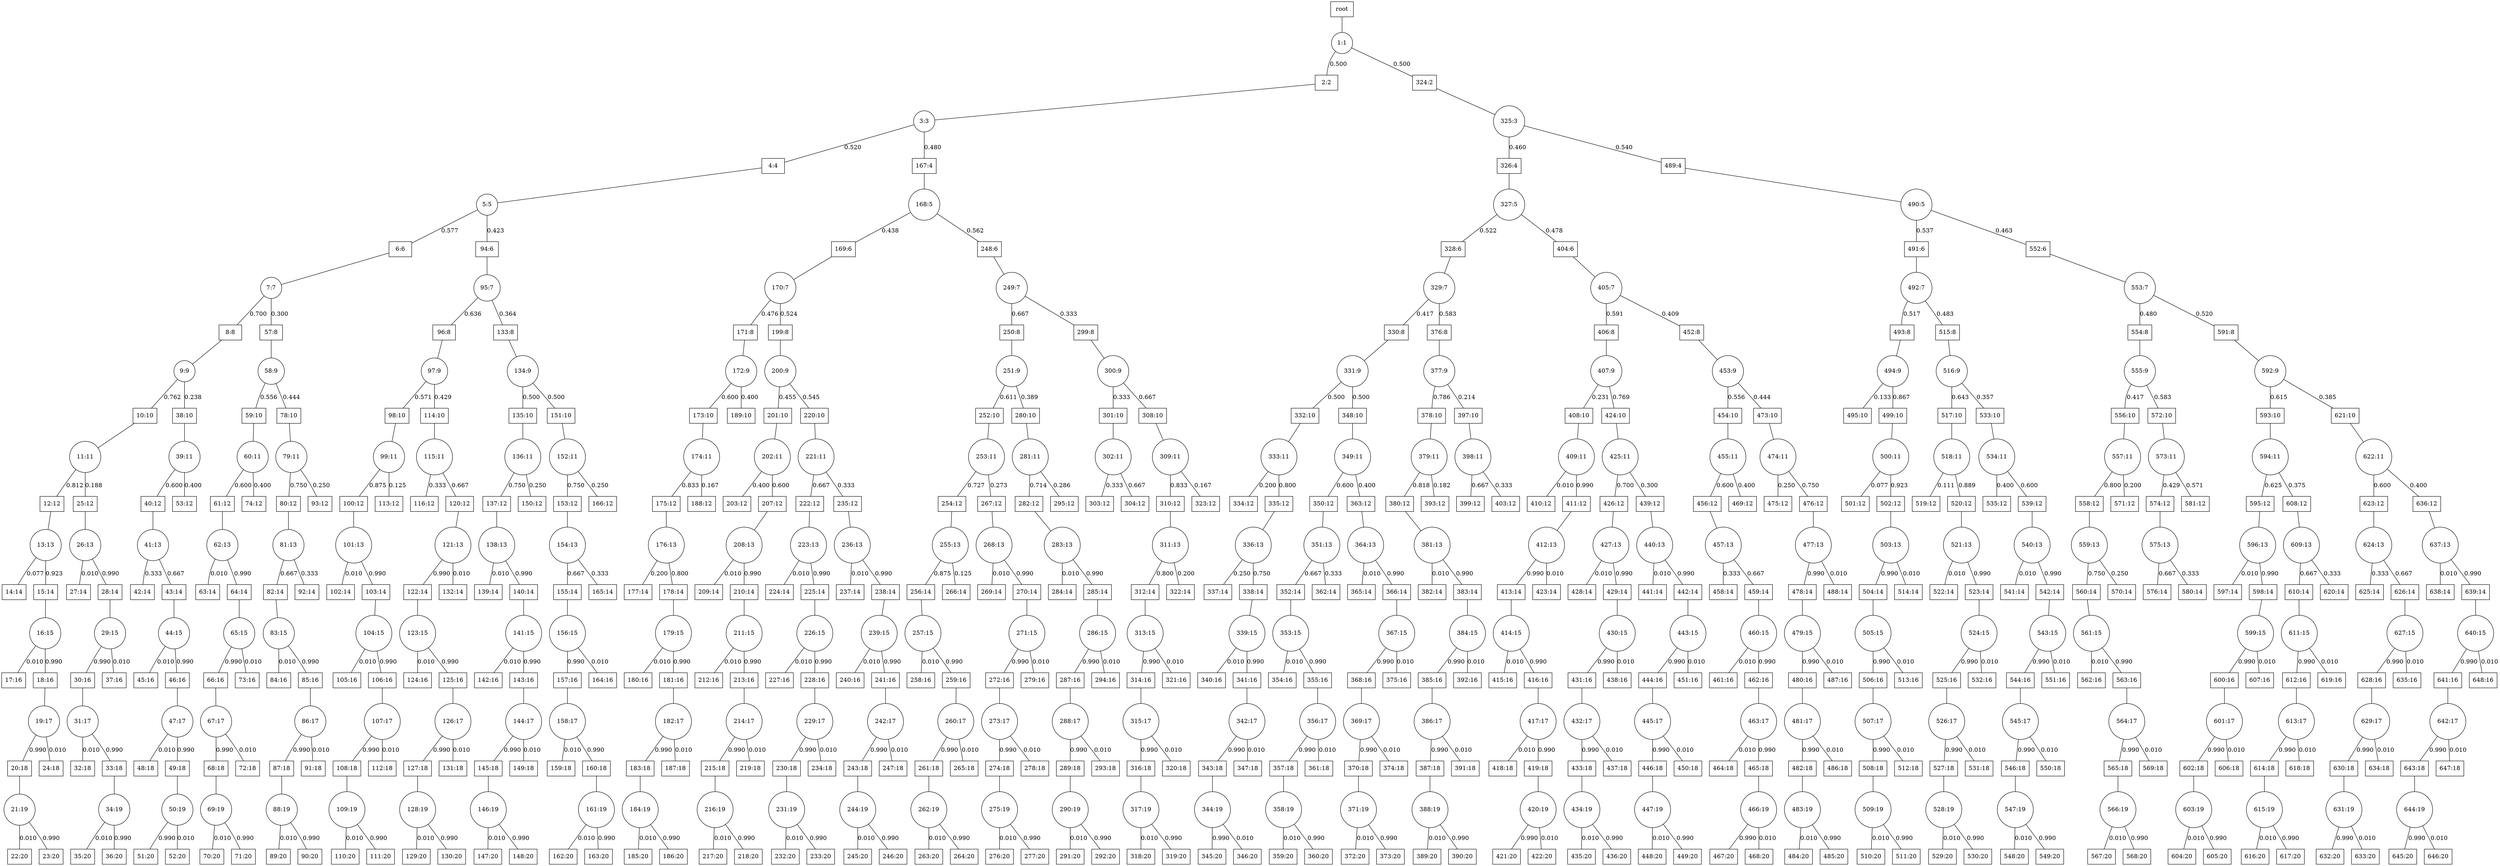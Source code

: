 graph G {
splines=true;
0 [shape=box, label = "root" ]
0--1;
1 [shape=circle, label="1:1"]
1--2[label = 0.500, labelangle=110];
2 [shape=box, label="2:2"]
2--3;
3 [shape=circle, label="3:3"]
3--4[label = 0.520, labelangle=110];
4 [shape=box, label="4:4"]
4--5;
5 [shape=circle, label="5:5"]
5--6[label = 0.577, labelangle=110];
6 [shape=box, label="6:6"]
6--7;
7 [shape=circle, label="7:7"]
7--8[label = 0.700, labelangle=110];
8 [shape=box, label="8:8"]
8--9;
9 [shape=circle, label="9:9"]
9--10[label = 0.762, labelangle=110];
10 [shape=box, label="10:10"]
10--11;
11 [shape=circle, label="11:11"]
11--12[label = 0.812, labelangle=110];
12 [shape=box, label="12:12"]
12--13;
13 [shape=circle, label="13:13"]
13--14[label = 0.077, labelangle=110];
14 [shape=box, label="14:14"]
13--15[label = 0.923, labelangle=110];
15 [shape=box, label="15:14"]
15--16;
16 [shape=circle, label="16:15"]
16--17[label = 0.010, labelangle=110];
17 [shape=box, label="17:16"]
16--18[label = 0.990, labelangle=110];
18 [shape=box, label="18:16"]
18--19;
19 [shape=circle, label="19:17"]
19--20[label = 0.990, labelangle=110];
20 [shape=box, label="20:18"]
20--21;
21 [shape=circle, label="21:19"]
21--22[label = 0.010, labelangle=110];
22 [shape=box, label="22:20"]
21--23[label = 0.990, labelangle=110];
23 [shape=box, label="23:20"]
19--24[label = 0.010, labelangle=110];
24 [shape=box, label="24:18"]
11--25[label = 0.188, labelangle=110];
25 [shape=box, label="25:12"]
25--26;
26 [shape=circle, label="26:13"]
26--27[label = 0.010, labelangle=110];
27 [shape=box, label="27:14"]
26--28[label = 0.990, labelangle=110];
28 [shape=box, label="28:14"]
28--29;
29 [shape=circle, label="29:15"]
29--30[label = 0.990, labelangle=110];
30 [shape=box, label="30:16"]
30--31;
31 [shape=circle, label="31:17"]
31--32[label = 0.010, labelangle=110];
32 [shape=box, label="32:18"]
31--33[label = 0.990, labelangle=110];
33 [shape=box, label="33:18"]
33--34;
34 [shape=circle, label="34:19"]
34--35[label = 0.010, labelangle=110];
35 [shape=box, label="35:20"]
34--36[label = 0.990, labelangle=110];
36 [shape=box, label="36:20"]
29--37[label = 0.010, labelangle=110];
37 [shape=box, label="37:16"]
9--38[label = 0.238, labelangle=110];
38 [shape=box, label="38:10"]
38--39;
39 [shape=circle, label="39:11"]
39--40[label = 0.600, labelangle=110];
40 [shape=box, label="40:12"]
40--41;
41 [shape=circle, label="41:13"]
41--42[label = 0.333, labelangle=110];
42 [shape=box, label="42:14"]
41--43[label = 0.667, labelangle=110];
43 [shape=box, label="43:14"]
43--44;
44 [shape=circle, label="44:15"]
44--45[label = 0.010, labelangle=110];
45 [shape=box, label="45:16"]
44--46[label = 0.990, labelangle=110];
46 [shape=box, label="46:16"]
46--47;
47 [shape=circle, label="47:17"]
47--48[label = 0.010, labelangle=110];
48 [shape=box, label="48:18"]
47--49[label = 0.990, labelangle=110];
49 [shape=box, label="49:18"]
49--50;
50 [shape=circle, label="50:19"]
50--51[label = 0.990, labelangle=110];
51 [shape=box, label="51:20"]
50--52[label = 0.010, labelangle=110];
52 [shape=box, label="52:20"]
39--53[label = 0.400, labelangle=110];
53 [shape=box, label="53:12"]
7--57[label = 0.300, labelangle=110];
57 [shape=box, label="57:8"]
57--58;
58 [shape=circle, label="58:9"]
58--59[label = 0.556, labelangle=110];
59 [shape=box, label="59:10"]
59--60;
60 [shape=circle, label="60:11"]
60--61[label = 0.600, labelangle=110];
61 [shape=box, label="61:12"]
61--62;
62 [shape=circle, label="62:13"]
62--63[label = 0.010, labelangle=110];
63 [shape=box, label="63:14"]
62--64[label = 0.990, labelangle=110];
64 [shape=box, label="64:14"]
64--65;
65 [shape=circle, label="65:15"]
65--66[label = 0.990, labelangle=110];
66 [shape=box, label="66:16"]
66--67;
67 [shape=circle, label="67:17"]
67--68[label = 0.990, labelangle=110];
68 [shape=box, label="68:18"]
68--69;
69 [shape=circle, label="69:19"]
69--70[label = 0.010, labelangle=110];
70 [shape=box, label="70:20"]
69--71[label = 0.990, labelangle=110];
71 [shape=box, label="71:20"]
67--72[label = 0.010, labelangle=110];
72 [shape=box, label="72:18"]
65--73[label = 0.010, labelangle=110];
73 [shape=box, label="73:16"]
60--74[label = 0.400, labelangle=110];
74 [shape=box, label="74:12"]
58--78[label = 0.444, labelangle=110];
78 [shape=box, label="78:10"]
78--79;
79 [shape=circle, label="79:11"]
79--80[label = 0.750, labelangle=110];
80 [shape=box, label="80:12"]
80--81;
81 [shape=circle, label="81:13"]
81--82[label = 0.667, labelangle=110];
82 [shape=box, label="82:14"]
82--83;
83 [shape=circle, label="83:15"]
83--84[label = 0.010, labelangle=110];
84 [shape=box, label="84:16"]
83--85[label = 0.990, labelangle=110];
85 [shape=box, label="85:16"]
85--86;
86 [shape=circle, label="86:17"]
86--87[label = 0.990, labelangle=110];
87 [shape=box, label="87:18"]
87--88;
88 [shape=circle, label="88:19"]
88--89[label = 0.010, labelangle=110];
89 [shape=box, label="89:20"]
88--90[label = 0.990, labelangle=110];
90 [shape=box, label="90:20"]
86--91[label = 0.010, labelangle=110];
91 [shape=box, label="91:18"]
81--92[label = 0.333, labelangle=110];
92 [shape=box, label="92:14"]
79--93[label = 0.250, labelangle=110];
93 [shape=box, label="93:12"]
5--94[label = 0.423, labelangle=110];
94 [shape=box, label="94:6"]
94--95;
95 [shape=circle, label="95:7"]
95--96[label = 0.636, labelangle=110];
96 [shape=box, label="96:8"]
96--97;
97 [shape=circle, label="97:9"]
97--98[label = 0.571, labelangle=110];
98 [shape=box, label="98:10"]
98--99;
99 [shape=circle, label="99:11"]
99--100[label = 0.875, labelangle=110];
100 [shape=box, label="100:12"]
100--101;
101 [shape=circle, label="101:13"]
101--102[label = 0.010, labelangle=110];
102 [shape=box, label="102:14"]
101--103[label = 0.990, labelangle=110];
103 [shape=box, label="103:14"]
103--104;
104 [shape=circle, label="104:15"]
104--105[label = 0.010, labelangle=110];
105 [shape=box, label="105:16"]
104--106[label = 0.990, labelangle=110];
106 [shape=box, label="106:16"]
106--107;
107 [shape=circle, label="107:17"]
107--108[label = 0.990, labelangle=110];
108 [shape=box, label="108:18"]
108--109;
109 [shape=circle, label="109:19"]
109--110[label = 0.010, labelangle=110];
110 [shape=box, label="110:20"]
109--111[label = 0.990, labelangle=110];
111 [shape=box, label="111:20"]
107--112[label = 0.010, labelangle=110];
112 [shape=box, label="112:18"]
99--113[label = 0.125, labelangle=110];
113 [shape=box, label="113:12"]
97--114[label = 0.429, labelangle=110];
114 [shape=box, label="114:10"]
114--115;
115 [shape=circle, label="115:11"]
115--116[label = 0.333, labelangle=110];
116 [shape=box, label="116:12"]
115--120[label = 0.667, labelangle=110];
120 [shape=box, label="120:12"]
120--121;
121 [shape=circle, label="121:13"]
121--122[label = 0.990, labelangle=110];
122 [shape=box, label="122:14"]
122--123;
123 [shape=circle, label="123:15"]
123--124[label = 0.010, labelangle=110];
124 [shape=box, label="124:16"]
123--125[label = 0.990, labelangle=110];
125 [shape=box, label="125:16"]
125--126;
126 [shape=circle, label="126:17"]
126--127[label = 0.990, labelangle=110];
127 [shape=box, label="127:18"]
127--128;
128 [shape=circle, label="128:19"]
128--129[label = 0.010, labelangle=110];
129 [shape=box, label="129:20"]
128--130[label = 0.990, labelangle=110];
130 [shape=box, label="130:20"]
126--131[label = 0.010, labelangle=110];
131 [shape=box, label="131:18"]
121--132[label = 0.010, labelangle=110];
132 [shape=box, label="132:14"]
95--133[label = 0.364, labelangle=110];
133 [shape=box, label="133:8"]
133--134;
134 [shape=circle, label="134:9"]
134--135[label = 0.500, labelangle=110];
135 [shape=box, label="135:10"]
135--136;
136 [shape=circle, label="136:11"]
136--137[label = 0.750, labelangle=110];
137 [shape=box, label="137:12"]
137--138;
138 [shape=circle, label="138:13"]
138--139[label = 0.010, labelangle=110];
139 [shape=box, label="139:14"]
138--140[label = 0.990, labelangle=110];
140 [shape=box, label="140:14"]
140--141;
141 [shape=circle, label="141:15"]
141--142[label = 0.010, labelangle=110];
142 [shape=box, label="142:16"]
141--143[label = 0.990, labelangle=110];
143 [shape=box, label="143:16"]
143--144;
144 [shape=circle, label="144:17"]
144--145[label = 0.990, labelangle=110];
145 [shape=box, label="145:18"]
145--146;
146 [shape=circle, label="146:19"]
146--147[label = 0.010, labelangle=110];
147 [shape=box, label="147:20"]
146--148[label = 0.990, labelangle=110];
148 [shape=box, label="148:20"]
144--149[label = 0.010, labelangle=110];
149 [shape=box, label="149:18"]
136--150[label = 0.250, labelangle=110];
150 [shape=box, label="150:12"]
134--151[label = 0.500, labelangle=110];
151 [shape=box, label="151:10"]
151--152;
152 [shape=circle, label="152:11"]
152--153[label = 0.750, labelangle=110];
153 [shape=box, label="153:12"]
153--154;
154 [shape=circle, label="154:13"]
154--155[label = 0.667, labelangle=110];
155 [shape=box, label="155:14"]
155--156;
156 [shape=circle, label="156:15"]
156--157[label = 0.990, labelangle=110];
157 [shape=box, label="157:16"]
157--158;
158 [shape=circle, label="158:17"]
158--159[label = 0.010, labelangle=110];
159 [shape=box, label="159:18"]
158--160[label = 0.990, labelangle=110];
160 [shape=box, label="160:18"]
160--161;
161 [shape=circle, label="161:19"]
161--162[label = 0.010, labelangle=110];
162 [shape=box, label="162:20"]
161--163[label = 0.990, labelangle=110];
163 [shape=box, label="163:20"]
156--164[label = 0.010, labelangle=110];
164 [shape=box, label="164:16"]
154--165[label = 0.333, labelangle=110];
165 [shape=box, label="165:14"]
152--166[label = 0.250, labelangle=110];
166 [shape=box, label="166:12"]
3--167[label = 0.480, labelangle=110];
167 [shape=box, label="167:4"]
167--168;
168 [shape=circle, label="168:5"]
168--169[label = 0.438, labelangle=110];
169 [shape=box, label="169:6"]
169--170;
170 [shape=circle, label="170:7"]
170--171[label = 0.476, labelangle=110];
171 [shape=box, label="171:8"]
171--172;
172 [shape=circle, label="172:9"]
172--173[label = 0.600, labelangle=110];
173 [shape=box, label="173:10"]
173--174;
174 [shape=circle, label="174:11"]
174--175[label = 0.833, labelangle=110];
175 [shape=box, label="175:12"]
175--176;
176 [shape=circle, label="176:13"]
176--177[label = 0.200, labelangle=110];
177 [shape=box, label="177:14"]
176--178[label = 0.800, labelangle=110];
178 [shape=box, label="178:14"]
178--179;
179 [shape=circle, label="179:15"]
179--180[label = 0.010, labelangle=110];
180 [shape=box, label="180:16"]
179--181[label = 0.990, labelangle=110];
181 [shape=box, label="181:16"]
181--182;
182 [shape=circle, label="182:17"]
182--183[label = 0.990, labelangle=110];
183 [shape=box, label="183:18"]
183--184;
184 [shape=circle, label="184:19"]
184--185[label = 0.010, labelangle=110];
185 [shape=box, label="185:20"]
184--186[label = 0.990, labelangle=110];
186 [shape=box, label="186:20"]
182--187[label = 0.010, labelangle=110];
187 [shape=box, label="187:18"]
174--188[label = 0.167, labelangle=110];
188 [shape=box, label="188:12"]
172--189[label = 0.400, labelangle=110];
189 [shape=box, label="189:10"]
170--199[label = 0.524, labelangle=110];
199 [shape=box, label="199:8"]
199--200;
200 [shape=circle, label="200:9"]
200--201[label = 0.455, labelangle=110];
201 [shape=box, label="201:10"]
201--202;
202 [shape=circle, label="202:11"]
202--203[label = 0.400, labelangle=110];
203 [shape=box, label="203:12"]
202--207[label = 0.600, labelangle=110];
207 [shape=box, label="207:12"]
207--208;
208 [shape=circle, label="208:13"]
208--209[label = 0.010, labelangle=110];
209 [shape=box, label="209:14"]
208--210[label = 0.990, labelangle=110];
210 [shape=box, label="210:14"]
210--211;
211 [shape=circle, label="211:15"]
211--212[label = 0.010, labelangle=110];
212 [shape=box, label="212:16"]
211--213[label = 0.990, labelangle=110];
213 [shape=box, label="213:16"]
213--214;
214 [shape=circle, label="214:17"]
214--215[label = 0.990, labelangle=110];
215 [shape=box, label="215:18"]
215--216;
216 [shape=circle, label="216:19"]
216--217[label = 0.010, labelangle=110];
217 [shape=box, label="217:20"]
216--218[label = 0.990, labelangle=110];
218 [shape=box, label="218:20"]
214--219[label = 0.010, labelangle=110];
219 [shape=box, label="219:18"]
200--220[label = 0.545, labelangle=110];
220 [shape=box, label="220:10"]
220--221;
221 [shape=circle, label="221:11"]
221--222[label = 0.667, labelangle=110];
222 [shape=box, label="222:12"]
222--223;
223 [shape=circle, label="223:13"]
223--224[label = 0.010, labelangle=110];
224 [shape=box, label="224:14"]
223--225[label = 0.990, labelangle=110];
225 [shape=box, label="225:14"]
225--226;
226 [shape=circle, label="226:15"]
226--227[label = 0.010, labelangle=110];
227 [shape=box, label="227:16"]
226--228[label = 0.990, labelangle=110];
228 [shape=box, label="228:16"]
228--229;
229 [shape=circle, label="229:17"]
229--230[label = 0.990, labelangle=110];
230 [shape=box, label="230:18"]
230--231;
231 [shape=circle, label="231:19"]
231--232[label = 0.010, labelangle=110];
232 [shape=box, label="232:20"]
231--233[label = 0.990, labelangle=110];
233 [shape=box, label="233:20"]
229--234[label = 0.010, labelangle=110];
234 [shape=box, label="234:18"]
221--235[label = 0.333, labelangle=110];
235 [shape=box, label="235:12"]
235--236;
236 [shape=circle, label="236:13"]
236--237[label = 0.010, labelangle=110];
237 [shape=box, label="237:14"]
236--238[label = 0.990, labelangle=110];
238 [shape=box, label="238:14"]
238--239;
239 [shape=circle, label="239:15"]
239--240[label = 0.010, labelangle=110];
240 [shape=box, label="240:16"]
239--241[label = 0.990, labelangle=110];
241 [shape=box, label="241:16"]
241--242;
242 [shape=circle, label="242:17"]
242--243[label = 0.990, labelangle=110];
243 [shape=box, label="243:18"]
243--244;
244 [shape=circle, label="244:19"]
244--245[label = 0.010, labelangle=110];
245 [shape=box, label="245:20"]
244--246[label = 0.990, labelangle=110];
246 [shape=box, label="246:20"]
242--247[label = 0.010, labelangle=110];
247 [shape=box, label="247:18"]
168--248[label = 0.562, labelangle=110];
248 [shape=box, label="248:6"]
248--249;
249 [shape=circle, label="249:7"]
249--250[label = 0.667, labelangle=110];
250 [shape=box, label="250:8"]
250--251;
251 [shape=circle, label="251:9"]
251--252[label = 0.611, labelangle=110];
252 [shape=box, label="252:10"]
252--253;
253 [shape=circle, label="253:11"]
253--254[label = 0.727, labelangle=110];
254 [shape=box, label="254:12"]
254--255;
255 [shape=circle, label="255:13"]
255--256[label = 0.875, labelangle=110];
256 [shape=box, label="256:14"]
256--257;
257 [shape=circle, label="257:15"]
257--258[label = 0.010, labelangle=110];
258 [shape=box, label="258:16"]
257--259[label = 0.990, labelangle=110];
259 [shape=box, label="259:16"]
259--260;
260 [shape=circle, label="260:17"]
260--261[label = 0.990, labelangle=110];
261 [shape=box, label="261:18"]
261--262;
262 [shape=circle, label="262:19"]
262--263[label = 0.010, labelangle=110];
263 [shape=box, label="263:20"]
262--264[label = 0.990, labelangle=110];
264 [shape=box, label="264:20"]
260--265[label = 0.010, labelangle=110];
265 [shape=box, label="265:18"]
255--266[label = 0.125, labelangle=110];
266 [shape=box, label="266:14"]
253--267[label = 0.273, labelangle=110];
267 [shape=box, label="267:12"]
267--268;
268 [shape=circle, label="268:13"]
268--269[label = 0.010, labelangle=110];
269 [shape=box, label="269:14"]
268--270[label = 0.990, labelangle=110];
270 [shape=box, label="270:14"]
270--271;
271 [shape=circle, label="271:15"]
271--272[label = 0.990, labelangle=110];
272 [shape=box, label="272:16"]
272--273;
273 [shape=circle, label="273:17"]
273--274[label = 0.990, labelangle=110];
274 [shape=box, label="274:18"]
274--275;
275 [shape=circle, label="275:19"]
275--276[label = 0.010, labelangle=110];
276 [shape=box, label="276:20"]
275--277[label = 0.990, labelangle=110];
277 [shape=box, label="277:20"]
273--278[label = 0.010, labelangle=110];
278 [shape=box, label="278:18"]
271--279[label = 0.010, labelangle=110];
279 [shape=box, label="279:16"]
251--280[label = 0.389, labelangle=110];
280 [shape=box, label="280:10"]
280--281;
281 [shape=circle, label="281:11"]
281--282[label = 0.714, labelangle=110];
282 [shape=box, label="282:12"]
282--283;
283 [shape=circle, label="283:13"]
283--284[label = 0.010, labelangle=110];
284 [shape=box, label="284:14"]
283--285[label = 0.990, labelangle=110];
285 [shape=box, label="285:14"]
285--286;
286 [shape=circle, label="286:15"]
286--287[label = 0.990, labelangle=110];
287 [shape=box, label="287:16"]
287--288;
288 [shape=circle, label="288:17"]
288--289[label = 0.990, labelangle=110];
289 [shape=box, label="289:18"]
289--290;
290 [shape=circle, label="290:19"]
290--291[label = 0.010, labelangle=110];
291 [shape=box, label="291:20"]
290--292[label = 0.990, labelangle=110];
292 [shape=box, label="292:20"]
288--293[label = 0.010, labelangle=110];
293 [shape=box, label="293:18"]
286--294[label = 0.010, labelangle=110];
294 [shape=box, label="294:16"]
281--295[label = 0.286, labelangle=110];
295 [shape=box, label="295:12"]
249--299[label = 0.333, labelangle=110];
299 [shape=box, label="299:8"]
299--300;
300 [shape=circle, label="300:9"]
300--301[label = 0.333, labelangle=110];
301 [shape=box, label="301:10"]
301--302;
302 [shape=circle, label="302:11"]
302--303[label = 0.333, labelangle=110];
303 [shape=box, label="303:12"]
302--304[label = 0.667, labelangle=110];
304 [shape=box, label="304:12"]
300--308[label = 0.667, labelangle=110];
308 [shape=box, label="308:10"]
308--309;
309 [shape=circle, label="309:11"]
309--310[label = 0.833, labelangle=110];
310 [shape=box, label="310:12"]
310--311;
311 [shape=circle, label="311:13"]
311--312[label = 0.800, labelangle=110];
312 [shape=box, label="312:14"]
312--313;
313 [shape=circle, label="313:15"]
313--314[label = 0.990, labelangle=110];
314 [shape=box, label="314:16"]
314--315;
315 [shape=circle, label="315:17"]
315--316[label = 0.990, labelangle=110];
316 [shape=box, label="316:18"]
316--317;
317 [shape=circle, label="317:19"]
317--318[label = 0.010, labelangle=110];
318 [shape=box, label="318:20"]
317--319[label = 0.990, labelangle=110];
319 [shape=box, label="319:20"]
315--320[label = 0.010, labelangle=110];
320 [shape=box, label="320:18"]
313--321[label = 0.010, labelangle=110];
321 [shape=box, label="321:16"]
311--322[label = 0.200, labelangle=110];
322 [shape=box, label="322:14"]
309--323[label = 0.167, labelangle=110];
323 [shape=box, label="323:12"]
1--324[label = 0.500, labelangle=110];
324 [shape=box, label="324:2"]
324--325;
325 [shape=circle, label="325:3"]
325--326[label = 0.460, labelangle=110];
326 [shape=box, label="326:4"]
326--327;
327 [shape=circle, label="327:5"]
327--328[label = 0.522, labelangle=110];
328 [shape=box, label="328:6"]
328--329;
329 [shape=circle, label="329:7"]
329--330[label = 0.417, labelangle=110];
330 [shape=box, label="330:8"]
330--331;
331 [shape=circle, label="331:9"]
331--332[label = 0.500, labelangle=110];
332 [shape=box, label="332:10"]
332--333;
333 [shape=circle, label="333:11"]
333--334[label = 0.200, labelangle=110];
334 [shape=box, label="334:12"]
333--335[label = 0.800, labelangle=110];
335 [shape=box, label="335:12"]
335--336;
336 [shape=circle, label="336:13"]
336--337[label = 0.250, labelangle=110];
337 [shape=box, label="337:14"]
336--338[label = 0.750, labelangle=110];
338 [shape=box, label="338:14"]
338--339;
339 [shape=circle, label="339:15"]
339--340[label = 0.010, labelangle=110];
340 [shape=box, label="340:16"]
339--341[label = 0.990, labelangle=110];
341 [shape=box, label="341:16"]
341--342;
342 [shape=circle, label="342:17"]
342--343[label = 0.990, labelangle=110];
343 [shape=box, label="343:18"]
343--344;
344 [shape=circle, label="344:19"]
344--345[label = 0.990, labelangle=110];
345 [shape=box, label="345:20"]
344--346[label = 0.010, labelangle=110];
346 [shape=box, label="346:20"]
342--347[label = 0.010, labelangle=110];
347 [shape=box, label="347:18"]
331--348[label = 0.500, labelangle=110];
348 [shape=box, label="348:10"]
348--349;
349 [shape=circle, label="349:11"]
349--350[label = 0.600, labelangle=110];
350 [shape=box, label="350:12"]
350--351;
351 [shape=circle, label="351:13"]
351--352[label = 0.667, labelangle=110];
352 [shape=box, label="352:14"]
352--353;
353 [shape=circle, label="353:15"]
353--354[label = 0.010, labelangle=110];
354 [shape=box, label="354:16"]
353--355[label = 0.990, labelangle=110];
355 [shape=box, label="355:16"]
355--356;
356 [shape=circle, label="356:17"]
356--357[label = 0.990, labelangle=110];
357 [shape=box, label="357:18"]
357--358;
358 [shape=circle, label="358:19"]
358--359[label = 0.010, labelangle=110];
359 [shape=box, label="359:20"]
358--360[label = 0.990, labelangle=110];
360 [shape=box, label="360:20"]
356--361[label = 0.010, labelangle=110];
361 [shape=box, label="361:18"]
351--362[label = 0.333, labelangle=110];
362 [shape=box, label="362:14"]
349--363[label = 0.400, labelangle=110];
363 [shape=box, label="363:12"]
363--364;
364 [shape=circle, label="364:13"]
364--365[label = 0.010, labelangle=110];
365 [shape=box, label="365:14"]
364--366[label = 0.990, labelangle=110];
366 [shape=box, label="366:14"]
366--367;
367 [shape=circle, label="367:15"]
367--368[label = 0.990, labelangle=110];
368 [shape=box, label="368:16"]
368--369;
369 [shape=circle, label="369:17"]
369--370[label = 0.990, labelangle=110];
370 [shape=box, label="370:18"]
370--371;
371 [shape=circle, label="371:19"]
371--372[label = 0.010, labelangle=110];
372 [shape=box, label="372:20"]
371--373[label = 0.990, labelangle=110];
373 [shape=box, label="373:20"]
369--374[label = 0.010, labelangle=110];
374 [shape=box, label="374:18"]
367--375[label = 0.010, labelangle=110];
375 [shape=box, label="375:16"]
329--376[label = 0.583, labelangle=110];
376 [shape=box, label="376:8"]
376--377;
377 [shape=circle, label="377:9"]
377--378[label = 0.786, labelangle=110];
378 [shape=box, label="378:10"]
378--379;
379 [shape=circle, label="379:11"]
379--380[label = 0.818, labelangle=110];
380 [shape=box, label="380:12"]
380--381;
381 [shape=circle, label="381:13"]
381--382[label = 0.010, labelangle=110];
382 [shape=box, label="382:14"]
381--383[label = 0.990, labelangle=110];
383 [shape=box, label="383:14"]
383--384;
384 [shape=circle, label="384:15"]
384--385[label = 0.990, labelangle=110];
385 [shape=box, label="385:16"]
385--386;
386 [shape=circle, label="386:17"]
386--387[label = 0.990, labelangle=110];
387 [shape=box, label="387:18"]
387--388;
388 [shape=circle, label="388:19"]
388--389[label = 0.010, labelangle=110];
389 [shape=box, label="389:20"]
388--390[label = 0.990, labelangle=110];
390 [shape=box, label="390:20"]
386--391[label = 0.010, labelangle=110];
391 [shape=box, label="391:18"]
384--392[label = 0.010, labelangle=110];
392 [shape=box, label="392:16"]
379--393[label = 0.182, labelangle=110];
393 [shape=box, label="393:12"]
377--397[label = 0.214, labelangle=110];
397 [shape=box, label="397:10"]
397--398;
398 [shape=circle, label="398:11"]
398--399[label = 0.667, labelangle=110];
399 [shape=box, label="399:12"]
398--403[label = 0.333, labelangle=110];
403 [shape=box, label="403:12"]
327--404[label = 0.478, labelangle=110];
404 [shape=box, label="404:6"]
404--405;
405 [shape=circle, label="405:7"]
405--406[label = 0.591, labelangle=110];
406 [shape=box, label="406:8"]
406--407;
407 [shape=circle, label="407:9"]
407--408[label = 0.231, labelangle=110];
408 [shape=box, label="408:10"]
408--409;
409 [shape=circle, label="409:11"]
409--410[label = 0.010, labelangle=110];
410 [shape=box, label="410:12"]
409--411[label = 0.990, labelangle=110];
411 [shape=box, label="411:12"]
411--412;
412 [shape=circle, label="412:13"]
412--413[label = 0.990, labelangle=110];
413 [shape=box, label="413:14"]
413--414;
414 [shape=circle, label="414:15"]
414--415[label = 0.010, labelangle=110];
415 [shape=box, label="415:16"]
414--416[label = 0.990, labelangle=110];
416 [shape=box, label="416:16"]
416--417;
417 [shape=circle, label="417:17"]
417--418[label = 0.010, labelangle=110];
418 [shape=box, label="418:18"]
417--419[label = 0.990, labelangle=110];
419 [shape=box, label="419:18"]
419--420;
420 [shape=circle, label="420:19"]
420--421[label = 0.990, labelangle=110];
421 [shape=box, label="421:20"]
420--422[label = 0.010, labelangle=110];
422 [shape=box, label="422:20"]
412--423[label = 0.010, labelangle=110];
423 [shape=box, label="423:14"]
407--424[label = 0.769, labelangle=110];
424 [shape=box, label="424:10"]
424--425;
425 [shape=circle, label="425:11"]
425--426[label = 0.700, labelangle=110];
426 [shape=box, label="426:12"]
426--427;
427 [shape=circle, label="427:13"]
427--428[label = 0.010, labelangle=110];
428 [shape=box, label="428:14"]
427--429[label = 0.990, labelangle=110];
429 [shape=box, label="429:14"]
429--430;
430 [shape=circle, label="430:15"]
430--431[label = 0.990, labelangle=110];
431 [shape=box, label="431:16"]
431--432;
432 [shape=circle, label="432:17"]
432--433[label = 0.990, labelangle=110];
433 [shape=box, label="433:18"]
433--434;
434 [shape=circle, label="434:19"]
434--435[label = 0.010, labelangle=110];
435 [shape=box, label="435:20"]
434--436[label = 0.990, labelangle=110];
436 [shape=box, label="436:20"]
432--437[label = 0.010, labelangle=110];
437 [shape=box, label="437:18"]
430--438[label = 0.010, labelangle=110];
438 [shape=box, label="438:16"]
425--439[label = 0.300, labelangle=110];
439 [shape=box, label="439:12"]
439--440;
440 [shape=circle, label="440:13"]
440--441[label = 0.010, labelangle=110];
441 [shape=box, label="441:14"]
440--442[label = 0.990, labelangle=110];
442 [shape=box, label="442:14"]
442--443;
443 [shape=circle, label="443:15"]
443--444[label = 0.990, labelangle=110];
444 [shape=box, label="444:16"]
444--445;
445 [shape=circle, label="445:17"]
445--446[label = 0.990, labelangle=110];
446 [shape=box, label="446:18"]
446--447;
447 [shape=circle, label="447:19"]
447--448[label = 0.010, labelangle=110];
448 [shape=box, label="448:20"]
447--449[label = 0.990, labelangle=110];
449 [shape=box, label="449:20"]
445--450[label = 0.010, labelangle=110];
450 [shape=box, label="450:18"]
443--451[label = 0.010, labelangle=110];
451 [shape=box, label="451:16"]
405--452[label = 0.409, labelangle=110];
452 [shape=box, label="452:8"]
452--453;
453 [shape=circle, label="453:9"]
453--454[label = 0.556, labelangle=110];
454 [shape=box, label="454:10"]
454--455;
455 [shape=circle, label="455:11"]
455--456[label = 0.600, labelangle=110];
456 [shape=box, label="456:12"]
456--457;
457 [shape=circle, label="457:13"]
457--458[label = 0.333, labelangle=110];
458 [shape=box, label="458:14"]
457--459[label = 0.667, labelangle=110];
459 [shape=box, label="459:14"]
459--460;
460 [shape=circle, label="460:15"]
460--461[label = 0.010, labelangle=110];
461 [shape=box, label="461:16"]
460--462[label = 0.990, labelangle=110];
462 [shape=box, label="462:16"]
462--463;
463 [shape=circle, label="463:17"]
463--464[label = 0.010, labelangle=110];
464 [shape=box, label="464:18"]
463--465[label = 0.990, labelangle=110];
465 [shape=box, label="465:18"]
465--466;
466 [shape=circle, label="466:19"]
466--467[label = 0.990, labelangle=110];
467 [shape=box, label="467:20"]
466--468[label = 0.010, labelangle=110];
468 [shape=box, label="468:20"]
455--469[label = 0.400, labelangle=110];
469 [shape=box, label="469:12"]
453--473[label = 0.444, labelangle=110];
473 [shape=box, label="473:10"]
473--474;
474 [shape=circle, label="474:11"]
474--475[label = 0.250, labelangle=110];
475 [shape=box, label="475:12"]
474--476[label = 0.750, labelangle=110];
476 [shape=box, label="476:12"]
476--477;
477 [shape=circle, label="477:13"]
477--478[label = 0.990, labelangle=110];
478 [shape=box, label="478:14"]
478--479;
479 [shape=circle, label="479:15"]
479--480[label = 0.990, labelangle=110];
480 [shape=box, label="480:16"]
480--481;
481 [shape=circle, label="481:17"]
481--482[label = 0.990, labelangle=110];
482 [shape=box, label="482:18"]
482--483;
483 [shape=circle, label="483:19"]
483--484[label = 0.010, labelangle=110];
484 [shape=box, label="484:20"]
483--485[label = 0.990, labelangle=110];
485 [shape=box, label="485:20"]
481--486[label = 0.010, labelangle=110];
486 [shape=box, label="486:18"]
479--487[label = 0.010, labelangle=110];
487 [shape=box, label="487:16"]
477--488[label = 0.010, labelangle=110];
488 [shape=box, label="488:14"]
325--489[label = 0.540, labelangle=110];
489 [shape=box, label="489:4"]
489--490;
490 [shape=circle, label="490:5"]
490--491[label = 0.537, labelangle=110];
491 [shape=box, label="491:6"]
491--492;
492 [shape=circle, label="492:7"]
492--493[label = 0.517, labelangle=110];
493 [shape=box, label="493:8"]
493--494;
494 [shape=circle, label="494:9"]
494--495[label = 0.133, labelangle=110];
495 [shape=box, label="495:10"]
494--499[label = 0.867, labelangle=110];
499 [shape=box, label="499:10"]
499--500;
500 [shape=circle, label="500:11"]
500--501[label = 0.077, labelangle=110];
501 [shape=box, label="501:12"]
500--502[label = 0.923, labelangle=110];
502 [shape=box, label="502:12"]
502--503;
503 [shape=circle, label="503:13"]
503--504[label = 0.990, labelangle=110];
504 [shape=box, label="504:14"]
504--505;
505 [shape=circle, label="505:15"]
505--506[label = 0.990, labelangle=110];
506 [shape=box, label="506:16"]
506--507;
507 [shape=circle, label="507:17"]
507--508[label = 0.990, labelangle=110];
508 [shape=box, label="508:18"]
508--509;
509 [shape=circle, label="509:19"]
509--510[label = 0.010, labelangle=110];
510 [shape=box, label="510:20"]
509--511[label = 0.990, labelangle=110];
511 [shape=box, label="511:20"]
507--512[label = 0.010, labelangle=110];
512 [shape=box, label="512:18"]
505--513[label = 0.010, labelangle=110];
513 [shape=box, label="513:16"]
503--514[label = 0.010, labelangle=110];
514 [shape=box, label="514:14"]
492--515[label = 0.483, labelangle=110];
515 [shape=box, label="515:8"]
515--516;
516 [shape=circle, label="516:9"]
516--517[label = 0.643, labelangle=110];
517 [shape=box, label="517:10"]
517--518;
518 [shape=circle, label="518:11"]
518--519[label = 0.111, labelangle=110];
519 [shape=box, label="519:12"]
518--520[label = 0.889, labelangle=110];
520 [shape=box, label="520:12"]
520--521;
521 [shape=circle, label="521:13"]
521--522[label = 0.010, labelangle=110];
522 [shape=box, label="522:14"]
521--523[label = 0.990, labelangle=110];
523 [shape=box, label="523:14"]
523--524;
524 [shape=circle, label="524:15"]
524--525[label = 0.990, labelangle=110];
525 [shape=box, label="525:16"]
525--526;
526 [shape=circle, label="526:17"]
526--527[label = 0.990, labelangle=110];
527 [shape=box, label="527:18"]
527--528;
528 [shape=circle, label="528:19"]
528--529[label = 0.010, labelangle=110];
529 [shape=box, label="529:20"]
528--530[label = 0.990, labelangle=110];
530 [shape=box, label="530:20"]
526--531[label = 0.010, labelangle=110];
531 [shape=box, label="531:18"]
524--532[label = 0.010, labelangle=110];
532 [shape=box, label="532:16"]
516--533[label = 0.357, labelangle=110];
533 [shape=box, label="533:10"]
533--534;
534 [shape=circle, label="534:11"]
534--535[label = 0.400, labelangle=110];
535 [shape=box, label="535:12"]
534--539[label = 0.600, labelangle=110];
539 [shape=box, label="539:12"]
539--540;
540 [shape=circle, label="540:13"]
540--541[label = 0.010, labelangle=110];
541 [shape=box, label="541:14"]
540--542[label = 0.990, labelangle=110];
542 [shape=box, label="542:14"]
542--543;
543 [shape=circle, label="543:15"]
543--544[label = 0.990, labelangle=110];
544 [shape=box, label="544:16"]
544--545;
545 [shape=circle, label="545:17"]
545--546[label = 0.990, labelangle=110];
546 [shape=box, label="546:18"]
546--547;
547 [shape=circle, label="547:19"]
547--548[label = 0.010, labelangle=110];
548 [shape=box, label="548:20"]
547--549[label = 0.990, labelangle=110];
549 [shape=box, label="549:20"]
545--550[label = 0.010, labelangle=110];
550 [shape=box, label="550:18"]
543--551[label = 0.010, labelangle=110];
551 [shape=box, label="551:16"]
490--552[label = 0.463, labelangle=110];
552 [shape=box, label="552:6"]
552--553;
553 [shape=circle, label="553:7"]
553--554[label = 0.480, labelangle=110];
554 [shape=box, label="554:8"]
554--555;
555 [shape=circle, label="555:9"]
555--556[label = 0.417, labelangle=110];
556 [shape=box, label="556:10"]
556--557;
557 [shape=circle, label="557:11"]
557--558[label = 0.800, labelangle=110];
558 [shape=box, label="558:12"]
558--559;
559 [shape=circle, label="559:13"]
559--560[label = 0.750, labelangle=110];
560 [shape=box, label="560:14"]
560--561;
561 [shape=circle, label="561:15"]
561--562[label = 0.010, labelangle=110];
562 [shape=box, label="562:16"]
561--563[label = 0.990, labelangle=110];
563 [shape=box, label="563:16"]
563--564;
564 [shape=circle, label="564:17"]
564--565[label = 0.990, labelangle=110];
565 [shape=box, label="565:18"]
565--566;
566 [shape=circle, label="566:19"]
566--567[label = 0.010, labelangle=110];
567 [shape=box, label="567:20"]
566--568[label = 0.990, labelangle=110];
568 [shape=box, label="568:20"]
564--569[label = 0.010, labelangle=110];
569 [shape=box, label="569:18"]
559--570[label = 0.250, labelangle=110];
570 [shape=box, label="570:14"]
557--571[label = 0.200, labelangle=110];
571 [shape=box, label="571:12"]
555--572[label = 0.583, labelangle=110];
572 [shape=box, label="572:10"]
572--573;
573 [shape=circle, label="573:11"]
573--574[label = 0.429, labelangle=110];
574 [shape=box, label="574:12"]
574--575;
575 [shape=circle, label="575:13"]
575--576[label = 0.667, labelangle=110];
576 [shape=box, label="576:14"]
575--580[label = 0.333, labelangle=110];
580 [shape=box, label="580:14"]
573--581[label = 0.571, labelangle=110];
581 [shape=box, label="581:12"]
553--591[label = 0.520, labelangle=110];
591 [shape=box, label="591:8"]
591--592;
592 [shape=circle, label="592:9"]
592--593[label = 0.615, labelangle=110];
593 [shape=box, label="593:10"]
593--594;
594 [shape=circle, label="594:11"]
594--595[label = 0.625, labelangle=110];
595 [shape=box, label="595:12"]
595--596;
596 [shape=circle, label="596:13"]
596--597[label = 0.010, labelangle=110];
597 [shape=box, label="597:14"]
596--598[label = 0.990, labelangle=110];
598 [shape=box, label="598:14"]
598--599;
599 [shape=circle, label="599:15"]
599--600[label = 0.990, labelangle=110];
600 [shape=box, label="600:16"]
600--601;
601 [shape=circle, label="601:17"]
601--602[label = 0.990, labelangle=110];
602 [shape=box, label="602:18"]
602--603;
603 [shape=circle, label="603:19"]
603--604[label = 0.010, labelangle=110];
604 [shape=box, label="604:20"]
603--605[label = 0.990, labelangle=110];
605 [shape=box, label="605:20"]
601--606[label = 0.010, labelangle=110];
606 [shape=box, label="606:18"]
599--607[label = 0.010, labelangle=110];
607 [shape=box, label="607:16"]
594--608[label = 0.375, labelangle=110];
608 [shape=box, label="608:12"]
608--609;
609 [shape=circle, label="609:13"]
609--610[label = 0.667, labelangle=110];
610 [shape=box, label="610:14"]
610--611;
611 [shape=circle, label="611:15"]
611--612[label = 0.990, labelangle=110];
612 [shape=box, label="612:16"]
612--613;
613 [shape=circle, label="613:17"]
613--614[label = 0.990, labelangle=110];
614 [shape=box, label="614:18"]
614--615;
615 [shape=circle, label="615:19"]
615--616[label = 0.010, labelangle=110];
616 [shape=box, label="616:20"]
615--617[label = 0.990, labelangle=110];
617 [shape=box, label="617:20"]
613--618[label = 0.010, labelangle=110];
618 [shape=box, label="618:18"]
611--619[label = 0.010, labelangle=110];
619 [shape=box, label="619:16"]
609--620[label = 0.333, labelangle=110];
620 [shape=box, label="620:14"]
592--621[label = 0.385, labelangle=110];
621 [shape=box, label="621:10"]
621--622;
622 [shape=circle, label="622:11"]
622--623[label = 0.600, labelangle=110];
623 [shape=box, label="623:12"]
623--624;
624 [shape=circle, label="624:13"]
624--625[label = 0.333, labelangle=110];
625 [shape=box, label="625:14"]
624--626[label = 0.667, labelangle=110];
626 [shape=box, label="626:14"]
626--627;
627 [shape=circle, label="627:15"]
627--628[label = 0.990, labelangle=110];
628 [shape=box, label="628:16"]
628--629;
629 [shape=circle, label="629:17"]
629--630[label = 0.990, labelangle=110];
630 [shape=box, label="630:18"]
630--631;
631 [shape=circle, label="631:19"]
631--632[label = 0.990, labelangle=110];
632 [shape=box, label="632:20"]
631--633[label = 0.010, labelangle=110];
633 [shape=box, label="633:20"]
629--634[label = 0.010, labelangle=110];
634 [shape=box, label="634:18"]
627--635[label = 0.010, labelangle=110];
635 [shape=box, label="635:16"]
622--636[label = 0.400, labelangle=110];
636 [shape=box, label="636:12"]
636--637;
637 [shape=circle, label="637:13"]
637--638[label = 0.010, labelangle=110];
638 [shape=box, label="638:14"]
637--639[label = 0.990, labelangle=110];
639 [shape=box, label="639:14"]
639--640;
640 [shape=circle, label="640:15"]
640--641[label = 0.990, labelangle=110];
641 [shape=box, label="641:16"]
641--642;
642 [shape=circle, label="642:17"]
642--643[label = 0.990, labelangle=110];
643 [shape=box, label="643:18"]
643--644;
644 [shape=circle, label="644:19"]
644--645[label = 0.990, labelangle=110];
645 [shape=box, label="645:20"]
644--646[label = 0.010, labelangle=110];
646 [shape=box, label="646:20"]
642--647[label = 0.010, labelangle=110];
647 [shape=box, label="647:18"]
640--648[label = 0.010, labelangle=110];
648 [shape=box, label="648:16"]
}
